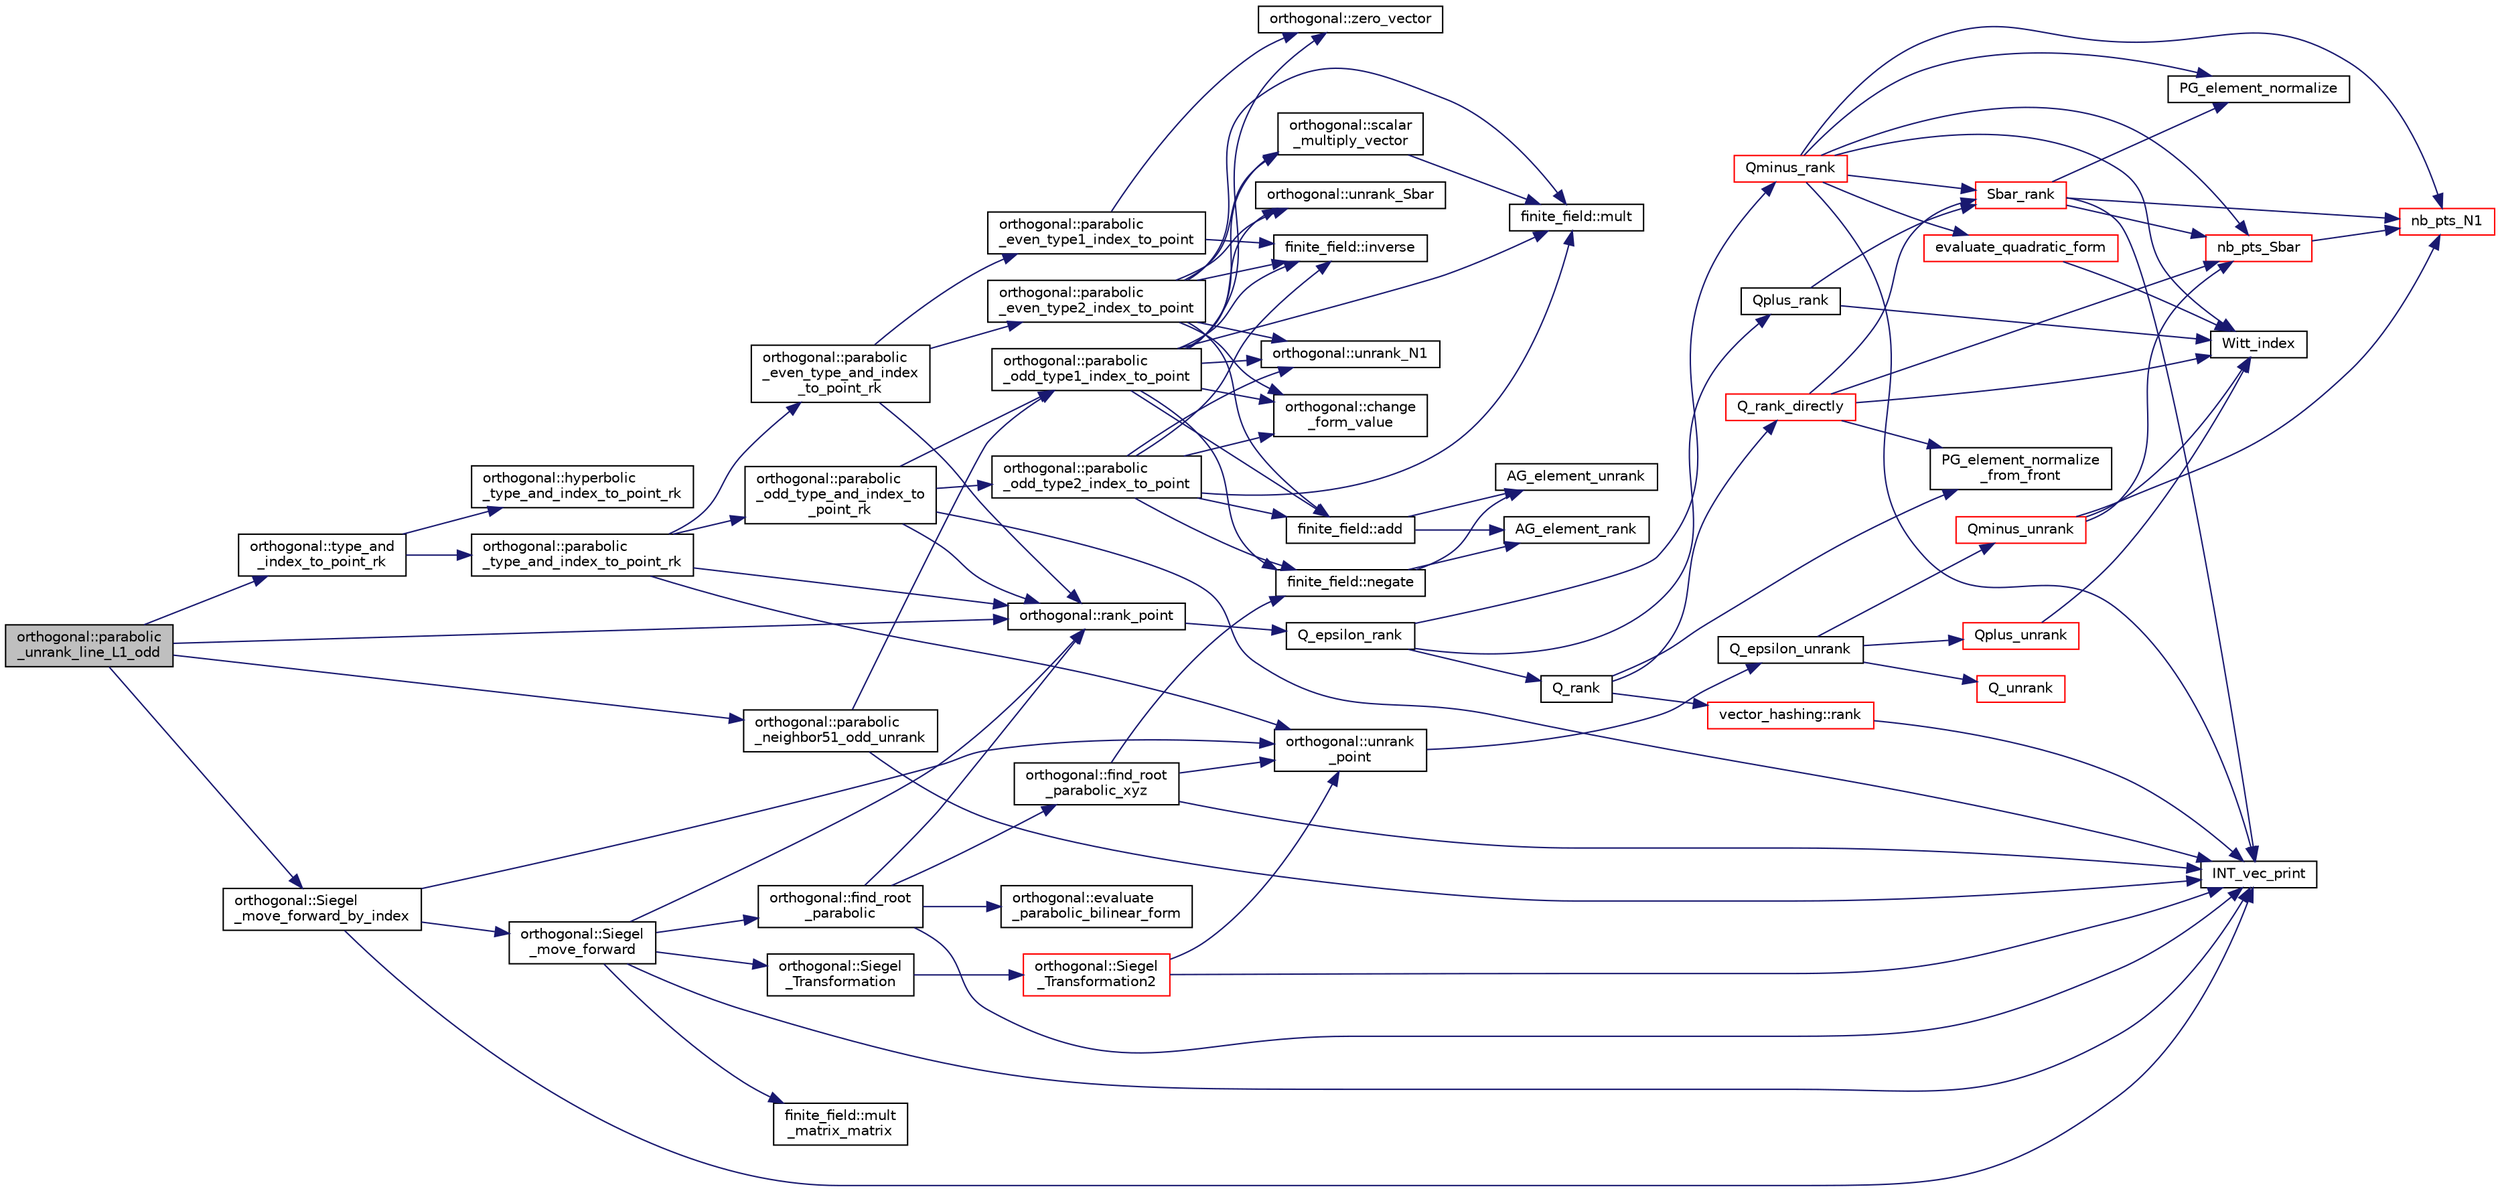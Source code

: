 digraph "orthogonal::parabolic_unrank_line_L1_odd"
{
  edge [fontname="Helvetica",fontsize="10",labelfontname="Helvetica",labelfontsize="10"];
  node [fontname="Helvetica",fontsize="10",shape=record];
  rankdir="LR";
  Node31848 [label="orthogonal::parabolic\l_unrank_line_L1_odd",height=0.2,width=0.4,color="black", fillcolor="grey75", style="filled", fontcolor="black"];
  Node31848 -> Node31849 [color="midnightblue",fontsize="10",style="solid",fontname="Helvetica"];
  Node31849 [label="orthogonal::type_and\l_index_to_point_rk",height=0.2,width=0.4,color="black", fillcolor="white", style="filled",URL="$d7/daa/classorthogonal.html#a319ef460cdfe3247d336c3fb482901eb"];
  Node31849 -> Node31850 [color="midnightblue",fontsize="10",style="solid",fontname="Helvetica"];
  Node31850 [label="orthogonal::hyperbolic\l_type_and_index_to_point_rk",height=0.2,width=0.4,color="black", fillcolor="white", style="filled",URL="$d7/daa/classorthogonal.html#af31cd843ff2e6eb4fe1ba9c49e62d1b8"];
  Node31849 -> Node31851 [color="midnightblue",fontsize="10",style="solid",fontname="Helvetica"];
  Node31851 [label="orthogonal::parabolic\l_type_and_index_to_point_rk",height=0.2,width=0.4,color="black", fillcolor="white", style="filled",URL="$d7/daa/classorthogonal.html#a67c316cf01b382762e6ac372f522d106"];
  Node31851 -> Node31852 [color="midnightblue",fontsize="10",style="solid",fontname="Helvetica"];
  Node31852 [label="orthogonal::unrank\l_point",height=0.2,width=0.4,color="black", fillcolor="white", style="filled",URL="$d7/daa/classorthogonal.html#ab655117100f7c66c19817b84ac5ac0a0"];
  Node31852 -> Node31853 [color="midnightblue",fontsize="10",style="solid",fontname="Helvetica"];
  Node31853 [label="Q_epsilon_unrank",height=0.2,width=0.4,color="black", fillcolor="white", style="filled",URL="$d4/d67/geometry_8h.html#af162c4d30d4a6528299e37551c353e7b"];
  Node31853 -> Node31854 [color="midnightblue",fontsize="10",style="solid",fontname="Helvetica"];
  Node31854 [label="Q_unrank",height=0.2,width=0.4,color="red", fillcolor="white", style="filled",URL="$db/da0/lib_2foundations_2geometry_2orthogonal__points_8_c.html#a6d02923d5b54ef796934e753e6f5b65b"];
  Node31853 -> Node31872 [color="midnightblue",fontsize="10",style="solid",fontname="Helvetica"];
  Node31872 [label="Qplus_unrank",height=0.2,width=0.4,color="red", fillcolor="white", style="filled",URL="$db/da0/lib_2foundations_2geometry_2orthogonal__points_8_c.html#ad50512edd586919700e033744b4a03c8"];
  Node31872 -> Node31857 [color="midnightblue",fontsize="10",style="solid",fontname="Helvetica"];
  Node31857 [label="Witt_index",height=0.2,width=0.4,color="black", fillcolor="white", style="filled",URL="$db/da0/lib_2foundations_2geometry_2orthogonal__points_8_c.html#ab3483ecb9859a6758f82b5327da50534"];
  Node31853 -> Node31873 [color="midnightblue",fontsize="10",style="solid",fontname="Helvetica"];
  Node31873 [label="Qminus_unrank",height=0.2,width=0.4,color="red", fillcolor="white", style="filled",URL="$db/da0/lib_2foundations_2geometry_2orthogonal__points_8_c.html#ac2dd18f435ab479095b836a483c12c7d"];
  Node31873 -> Node31857 [color="midnightblue",fontsize="10",style="solid",fontname="Helvetica"];
  Node31873 -> Node31858 [color="midnightblue",fontsize="10",style="solid",fontname="Helvetica"];
  Node31858 [label="nb_pts_Sbar",height=0.2,width=0.4,color="red", fillcolor="white", style="filled",URL="$db/da0/lib_2foundations_2geometry_2orthogonal__points_8_c.html#a986dda26505c9934c771578b084f67cc"];
  Node31858 -> Node31861 [color="midnightblue",fontsize="10",style="solid",fontname="Helvetica"];
  Node31861 [label="nb_pts_N1",height=0.2,width=0.4,color="red", fillcolor="white", style="filled",URL="$db/da0/lib_2foundations_2geometry_2orthogonal__points_8_c.html#ae0f2e1c76523db67b4ec9629ccc35bc6"];
  Node31873 -> Node31861 [color="midnightblue",fontsize="10",style="solid",fontname="Helvetica"];
  Node31851 -> Node31874 [color="midnightblue",fontsize="10",style="solid",fontname="Helvetica"];
  Node31874 [label="orthogonal::rank_point",height=0.2,width=0.4,color="black", fillcolor="white", style="filled",URL="$d7/daa/classorthogonal.html#adb4f1528590a804b3c011a68c9ebf655"];
  Node31874 -> Node31875 [color="midnightblue",fontsize="10",style="solid",fontname="Helvetica"];
  Node31875 [label="Q_epsilon_rank",height=0.2,width=0.4,color="black", fillcolor="white", style="filled",URL="$d4/d67/geometry_8h.html#a0949e1151174e2988aa697cb31942e97"];
  Node31875 -> Node31876 [color="midnightblue",fontsize="10",style="solid",fontname="Helvetica"];
  Node31876 [label="Q_rank",height=0.2,width=0.4,color="black", fillcolor="white", style="filled",URL="$db/da0/lib_2foundations_2geometry_2orthogonal__points_8_c.html#ad2671f4db3224df1e22494b9d946375e"];
  Node31876 -> Node31871 [color="midnightblue",fontsize="10",style="solid",fontname="Helvetica"];
  Node31871 [label="PG_element_normalize\l_from_front",height=0.2,width=0.4,color="black", fillcolor="white", style="filled",URL="$d4/d67/geometry_8h.html#af675caf5f9975573455c8d93cb56bf95"];
  Node31876 -> Node31877 [color="midnightblue",fontsize="10",style="solid",fontname="Helvetica"];
  Node31877 [label="vector_hashing::rank",height=0.2,width=0.4,color="red", fillcolor="white", style="filled",URL="$d8/daa/classvector__hashing.html#a4879796cc2ade5fcef891747909ec710"];
  Node31877 -> Node31882 [color="midnightblue",fontsize="10",style="solid",fontname="Helvetica"];
  Node31882 [label="INT_vec_print",height=0.2,width=0.4,color="black", fillcolor="white", style="filled",URL="$df/dbf/sajeeb_8_c.html#a79a5901af0b47dd0d694109543c027fe"];
  Node31876 -> Node31884 [color="midnightblue",fontsize="10",style="solid",fontname="Helvetica"];
  Node31884 [label="Q_rank_directly",height=0.2,width=0.4,color="red", fillcolor="white", style="filled",URL="$db/da0/lib_2foundations_2geometry_2orthogonal__points_8_c.html#a5f856abfc1a984dc77a7e21a239ab88e"];
  Node31884 -> Node31857 [color="midnightblue",fontsize="10",style="solid",fontname="Helvetica"];
  Node31884 -> Node31858 [color="midnightblue",fontsize="10",style="solid",fontname="Helvetica"];
  Node31884 -> Node31885 [color="midnightblue",fontsize="10",style="solid",fontname="Helvetica"];
  Node31885 [label="Sbar_rank",height=0.2,width=0.4,color="red", fillcolor="white", style="filled",URL="$db/da0/lib_2foundations_2geometry_2orthogonal__points_8_c.html#a9f987613e1f3dd623ce4032443a5a4a3"];
  Node31885 -> Node31886 [color="midnightblue",fontsize="10",style="solid",fontname="Helvetica"];
  Node31886 [label="PG_element_normalize",height=0.2,width=0.4,color="black", fillcolor="white", style="filled",URL="$d4/d67/geometry_8h.html#a5a4c3c1158bad6bab0d786c616bd0996"];
  Node31885 -> Node31882 [color="midnightblue",fontsize="10",style="solid",fontname="Helvetica"];
  Node31885 -> Node31858 [color="midnightblue",fontsize="10",style="solid",fontname="Helvetica"];
  Node31885 -> Node31861 [color="midnightblue",fontsize="10",style="solid",fontname="Helvetica"];
  Node31884 -> Node31871 [color="midnightblue",fontsize="10",style="solid",fontname="Helvetica"];
  Node31875 -> Node31892 [color="midnightblue",fontsize="10",style="solid",fontname="Helvetica"];
  Node31892 [label="Qplus_rank",height=0.2,width=0.4,color="black", fillcolor="white", style="filled",URL="$db/da0/lib_2foundations_2geometry_2orthogonal__points_8_c.html#aaa1be357d007a845ce2866169d63afb7"];
  Node31892 -> Node31857 [color="midnightblue",fontsize="10",style="solid",fontname="Helvetica"];
  Node31892 -> Node31885 [color="midnightblue",fontsize="10",style="solid",fontname="Helvetica"];
  Node31875 -> Node31893 [color="midnightblue",fontsize="10",style="solid",fontname="Helvetica"];
  Node31893 [label="Qminus_rank",height=0.2,width=0.4,color="red", fillcolor="white", style="filled",URL="$db/da0/lib_2foundations_2geometry_2orthogonal__points_8_c.html#aec3e3dad3c2c12fa081edab0af2cb91a"];
  Node31893 -> Node31857 [color="midnightblue",fontsize="10",style="solid",fontname="Helvetica"];
  Node31893 -> Node31894 [color="midnightblue",fontsize="10",style="solid",fontname="Helvetica"];
  Node31894 [label="evaluate_quadratic_form",height=0.2,width=0.4,color="red", fillcolor="white", style="filled",URL="$db/da0/lib_2foundations_2geometry_2orthogonal__points_8_c.html#a4faa3ca9079fe60d4ad421506491ed6a"];
  Node31894 -> Node31857 [color="midnightblue",fontsize="10",style="solid",fontname="Helvetica"];
  Node31893 -> Node31882 [color="midnightblue",fontsize="10",style="solid",fontname="Helvetica"];
  Node31893 -> Node31886 [color="midnightblue",fontsize="10",style="solid",fontname="Helvetica"];
  Node31893 -> Node31885 [color="midnightblue",fontsize="10",style="solid",fontname="Helvetica"];
  Node31893 -> Node31858 [color="midnightblue",fontsize="10",style="solid",fontname="Helvetica"];
  Node31893 -> Node31861 [color="midnightblue",fontsize="10",style="solid",fontname="Helvetica"];
  Node31851 -> Node31895 [color="midnightblue",fontsize="10",style="solid",fontname="Helvetica"];
  Node31895 [label="orthogonal::parabolic\l_even_type_and_index\l_to_point_rk",height=0.2,width=0.4,color="black", fillcolor="white", style="filled",URL="$d7/daa/classorthogonal.html#af43894039e8c5a8039f52b93dfa3ff77"];
  Node31895 -> Node31896 [color="midnightblue",fontsize="10",style="solid",fontname="Helvetica"];
  Node31896 [label="orthogonal::parabolic\l_even_type1_index_to_point",height=0.2,width=0.4,color="black", fillcolor="white", style="filled",URL="$d7/daa/classorthogonal.html#a6646754b896f772146faceaa4100403f"];
  Node31896 -> Node31897 [color="midnightblue",fontsize="10",style="solid",fontname="Helvetica"];
  Node31897 [label="orthogonal::zero_vector",height=0.2,width=0.4,color="black", fillcolor="white", style="filled",URL="$d7/daa/classorthogonal.html#ac549a3cc712c2e811ae33820f0ccd59a"];
  Node31896 -> Node31898 [color="midnightblue",fontsize="10",style="solid",fontname="Helvetica"];
  Node31898 [label="finite_field::inverse",height=0.2,width=0.4,color="black", fillcolor="white", style="filled",URL="$df/d5a/classfinite__field.html#a69f2a12c01e70b7ce2d115c5221c9cdd"];
  Node31895 -> Node31874 [color="midnightblue",fontsize="10",style="solid",fontname="Helvetica"];
  Node31895 -> Node31899 [color="midnightblue",fontsize="10",style="solid",fontname="Helvetica"];
  Node31899 [label="orthogonal::parabolic\l_even_type2_index_to_point",height=0.2,width=0.4,color="black", fillcolor="white", style="filled",URL="$d7/daa/classorthogonal.html#ac00a073ffe018536d0b07841b405533a"];
  Node31899 -> Node31900 [color="midnightblue",fontsize="10",style="solid",fontname="Helvetica"];
  Node31900 [label="orthogonal::unrank_N1",height=0.2,width=0.4,color="black", fillcolor="white", style="filled",URL="$d7/daa/classorthogonal.html#ac39ac9cea140f569c2b78ad01310b4b6"];
  Node31899 -> Node31901 [color="midnightblue",fontsize="10",style="solid",fontname="Helvetica"];
  Node31901 [label="orthogonal::change\l_form_value",height=0.2,width=0.4,color="black", fillcolor="white", style="filled",URL="$d7/daa/classorthogonal.html#a981c26d4b73e152cd884f0b969a581bf"];
  Node31899 -> Node31902 [color="midnightblue",fontsize="10",style="solid",fontname="Helvetica"];
  Node31902 [label="orthogonal::unrank_Sbar",height=0.2,width=0.4,color="black", fillcolor="white", style="filled",URL="$d7/daa/classorthogonal.html#af5dc4e991f79be6bfdce4325648e037a"];
  Node31899 -> Node31903 [color="midnightblue",fontsize="10",style="solid",fontname="Helvetica"];
  Node31903 [label="orthogonal::scalar\l_multiply_vector",height=0.2,width=0.4,color="black", fillcolor="white", style="filled",URL="$d7/daa/classorthogonal.html#aa09d1376cd2f6bd9a3dbc05d2e300345"];
  Node31903 -> Node31904 [color="midnightblue",fontsize="10",style="solid",fontname="Helvetica"];
  Node31904 [label="finite_field::mult",height=0.2,width=0.4,color="black", fillcolor="white", style="filled",URL="$df/d5a/classfinite__field.html#a24fb5917aa6d4d656fd855b7f44a13b0"];
  Node31899 -> Node31898 [color="midnightblue",fontsize="10",style="solid",fontname="Helvetica"];
  Node31899 -> Node31904 [color="midnightblue",fontsize="10",style="solid",fontname="Helvetica"];
  Node31899 -> Node31905 [color="midnightblue",fontsize="10",style="solid",fontname="Helvetica"];
  Node31905 [label="finite_field::add",height=0.2,width=0.4,color="black", fillcolor="white", style="filled",URL="$df/d5a/classfinite__field.html#a8f12328a27500f3c7be0c849ebbc9d14"];
  Node31905 -> Node31906 [color="midnightblue",fontsize="10",style="solid",fontname="Helvetica"];
  Node31906 [label="AG_element_unrank",height=0.2,width=0.4,color="black", fillcolor="white", style="filled",URL="$d4/d67/geometry_8h.html#a4a33b86c87b2879b97cfa1327abe2885"];
  Node31905 -> Node31907 [color="midnightblue",fontsize="10",style="solid",fontname="Helvetica"];
  Node31907 [label="AG_element_rank",height=0.2,width=0.4,color="black", fillcolor="white", style="filled",URL="$d4/d67/geometry_8h.html#ab2ac908d07dd8038fd996e26bdc75c17"];
  Node31851 -> Node31908 [color="midnightblue",fontsize="10",style="solid",fontname="Helvetica"];
  Node31908 [label="orthogonal::parabolic\l_odd_type_and_index_to\l_point_rk",height=0.2,width=0.4,color="black", fillcolor="white", style="filled",URL="$d7/daa/classorthogonal.html#aac70113614b52601e38b3ce8cbffbc9a"];
  Node31908 -> Node31909 [color="midnightblue",fontsize="10",style="solid",fontname="Helvetica"];
  Node31909 [label="orthogonal::parabolic\l_odd_type1_index_to_point",height=0.2,width=0.4,color="black", fillcolor="white", style="filled",URL="$d7/daa/classorthogonal.html#a90ae2eb18659cb8dcd94eafc0b4eccf7"];
  Node31909 -> Node31900 [color="midnightblue",fontsize="10",style="solid",fontname="Helvetica"];
  Node31909 -> Node31910 [color="midnightblue",fontsize="10",style="solid",fontname="Helvetica"];
  Node31910 [label="finite_field::negate",height=0.2,width=0.4,color="black", fillcolor="white", style="filled",URL="$df/d5a/classfinite__field.html#aa9d798298f25d4a9262b5bc5f1733e31"];
  Node31910 -> Node31906 [color="midnightblue",fontsize="10",style="solid",fontname="Helvetica"];
  Node31910 -> Node31907 [color="midnightblue",fontsize="10",style="solid",fontname="Helvetica"];
  Node31909 -> Node31901 [color="midnightblue",fontsize="10",style="solid",fontname="Helvetica"];
  Node31909 -> Node31904 [color="midnightblue",fontsize="10",style="solid",fontname="Helvetica"];
  Node31909 -> Node31898 [color="midnightblue",fontsize="10",style="solid",fontname="Helvetica"];
  Node31909 -> Node31897 [color="midnightblue",fontsize="10",style="solid",fontname="Helvetica"];
  Node31909 -> Node31902 [color="midnightblue",fontsize="10",style="solid",fontname="Helvetica"];
  Node31909 -> Node31903 [color="midnightblue",fontsize="10",style="solid",fontname="Helvetica"];
  Node31909 -> Node31905 [color="midnightblue",fontsize="10",style="solid",fontname="Helvetica"];
  Node31908 -> Node31882 [color="midnightblue",fontsize="10",style="solid",fontname="Helvetica"];
  Node31908 -> Node31874 [color="midnightblue",fontsize="10",style="solid",fontname="Helvetica"];
  Node31908 -> Node31911 [color="midnightblue",fontsize="10",style="solid",fontname="Helvetica"];
  Node31911 [label="orthogonal::parabolic\l_odd_type2_index_to_point",height=0.2,width=0.4,color="black", fillcolor="white", style="filled",URL="$d7/daa/classorthogonal.html#a7bbc04bb592d92a5dc35b77f33811fe0"];
  Node31911 -> Node31900 [color="midnightblue",fontsize="10",style="solid",fontname="Helvetica"];
  Node31911 -> Node31910 [color="midnightblue",fontsize="10",style="solid",fontname="Helvetica"];
  Node31911 -> Node31901 [color="midnightblue",fontsize="10",style="solid",fontname="Helvetica"];
  Node31911 -> Node31904 [color="midnightblue",fontsize="10",style="solid",fontname="Helvetica"];
  Node31911 -> Node31898 [color="midnightblue",fontsize="10",style="solid",fontname="Helvetica"];
  Node31911 -> Node31905 [color="midnightblue",fontsize="10",style="solid",fontname="Helvetica"];
  Node31848 -> Node31912 [color="midnightblue",fontsize="10",style="solid",fontname="Helvetica"];
  Node31912 [label="orthogonal::parabolic\l_neighbor51_odd_unrank",height=0.2,width=0.4,color="black", fillcolor="white", style="filled",URL="$d7/daa/classorthogonal.html#a302082ae3d38f0a1bf150f1ac5e46942"];
  Node31912 -> Node31909 [color="midnightblue",fontsize="10",style="solid",fontname="Helvetica"];
  Node31912 -> Node31882 [color="midnightblue",fontsize="10",style="solid",fontname="Helvetica"];
  Node31848 -> Node31913 [color="midnightblue",fontsize="10",style="solid",fontname="Helvetica"];
  Node31913 [label="orthogonal::Siegel\l_move_forward_by_index",height=0.2,width=0.4,color="black", fillcolor="white", style="filled",URL="$d7/daa/classorthogonal.html#a606e885cb85b824bcda44154a3cfbfe8"];
  Node31913 -> Node31852 [color="midnightblue",fontsize="10",style="solid",fontname="Helvetica"];
  Node31913 -> Node31882 [color="midnightblue",fontsize="10",style="solid",fontname="Helvetica"];
  Node31913 -> Node31914 [color="midnightblue",fontsize="10",style="solid",fontname="Helvetica"];
  Node31914 [label="orthogonal::Siegel\l_move_forward",height=0.2,width=0.4,color="black", fillcolor="white", style="filled",URL="$d7/daa/classorthogonal.html#a065d0faccc00df42afd671dac644d480"];
  Node31914 -> Node31882 [color="midnightblue",fontsize="10",style="solid",fontname="Helvetica"];
  Node31914 -> Node31874 [color="midnightblue",fontsize="10",style="solid",fontname="Helvetica"];
  Node31914 -> Node31915 [color="midnightblue",fontsize="10",style="solid",fontname="Helvetica"];
  Node31915 [label="orthogonal::find_root\l_parabolic",height=0.2,width=0.4,color="black", fillcolor="white", style="filled",URL="$d7/daa/classorthogonal.html#a2e4453bb31692707f8a9e8b660b2e136"];
  Node31915 -> Node31916 [color="midnightblue",fontsize="10",style="solid",fontname="Helvetica"];
  Node31916 [label="orthogonal::find_root\l_parabolic_xyz",height=0.2,width=0.4,color="black", fillcolor="white", style="filled",URL="$d7/daa/classorthogonal.html#a17dba83065c664a7d174c4693e87493b"];
  Node31916 -> Node31852 [color="midnightblue",fontsize="10",style="solid",fontname="Helvetica"];
  Node31916 -> Node31882 [color="midnightblue",fontsize="10",style="solid",fontname="Helvetica"];
  Node31916 -> Node31910 [color="midnightblue",fontsize="10",style="solid",fontname="Helvetica"];
  Node31915 -> Node31882 [color="midnightblue",fontsize="10",style="solid",fontname="Helvetica"];
  Node31915 -> Node31917 [color="midnightblue",fontsize="10",style="solid",fontname="Helvetica"];
  Node31917 [label="orthogonal::evaluate\l_parabolic_bilinear_form",height=0.2,width=0.4,color="black", fillcolor="white", style="filled",URL="$d7/daa/classorthogonal.html#a8ee79da4c853cd384a0028cbebbbe0ee"];
  Node31915 -> Node31874 [color="midnightblue",fontsize="10",style="solid",fontname="Helvetica"];
  Node31914 -> Node31918 [color="midnightblue",fontsize="10",style="solid",fontname="Helvetica"];
  Node31918 [label="orthogonal::Siegel\l_Transformation",height=0.2,width=0.4,color="black", fillcolor="white", style="filled",URL="$d7/daa/classorthogonal.html#a27258e68c99323ac8de66fedbe565a3d"];
  Node31918 -> Node31919 [color="midnightblue",fontsize="10",style="solid",fontname="Helvetica"];
  Node31919 [label="orthogonal::Siegel\l_Transformation2",height=0.2,width=0.4,color="red", fillcolor="white", style="filled",URL="$d7/daa/classorthogonal.html#aaf1945ebd71495f1b362e5091d4b30ec"];
  Node31919 -> Node31852 [color="midnightblue",fontsize="10",style="solid",fontname="Helvetica"];
  Node31919 -> Node31882 [color="midnightblue",fontsize="10",style="solid",fontname="Helvetica"];
  Node31914 -> Node31927 [color="midnightblue",fontsize="10",style="solid",fontname="Helvetica"];
  Node31927 [label="finite_field::mult\l_matrix_matrix",height=0.2,width=0.4,color="black", fillcolor="white", style="filled",URL="$df/d5a/classfinite__field.html#a5e28706b815838d0ec34de1fa74bc3c4"];
  Node31848 -> Node31874 [color="midnightblue",fontsize="10",style="solid",fontname="Helvetica"];
}
